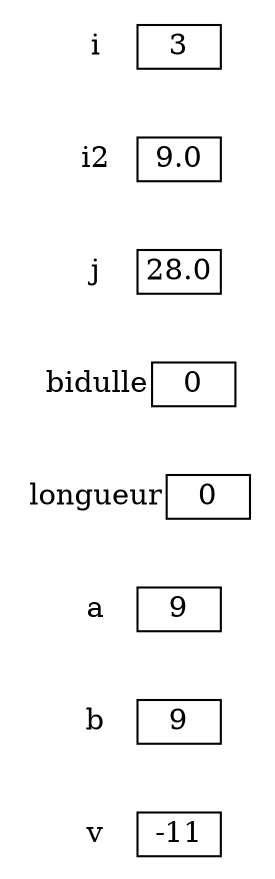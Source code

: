 
digraph {

	rankdir = LR;
	node[shape = none];
	edge[tailclip = false];

	/* Variable v */
	v [label=<<TABLE BORDER="0" CELLBORDER="0" CELLSPACING="0">
		<TR><TD WIDTH="40">v</TD><TD BORDER="1" WIDTH="40">-11</TD></TR>
	</TABLE>>]

	/* Variable b */
	b [label=<<TABLE BORDER="0" CELLBORDER="0" CELLSPACING="0">
		<TR><TD WIDTH="40">b</TD><TD BORDER="1" WIDTH="40">9</TD></TR>
	</TABLE>>]

	/* Variable a */
	a [label=<<TABLE BORDER="0" CELLBORDER="0" CELLSPACING="0">
		<TR><TD WIDTH="40">a</TD><TD BORDER="1" WIDTH="40">9</TD></TR>
	</TABLE>>]

	/* Variable longueur */
	longueur [label=<<TABLE BORDER="0" CELLBORDER="0" CELLSPACING="0">
		<TR><TD WIDTH="40">longueur</TD><TD BORDER="1" WIDTH="40">0</TD></TR>
	</TABLE>>]

	/* Variable bidulle */
	bidulle [label=<<TABLE BORDER="0" CELLBORDER="0" CELLSPACING="0">
		<TR><TD WIDTH="40">bidulle</TD><TD BORDER="1" WIDTH="40">0</TD></TR>
	</TABLE>>]

	/* Variable j */
	j [label=<<TABLE BORDER="0" CELLBORDER="0" CELLSPACING="0">
		<TR><TD WIDTH="40">j</TD><TD BORDER="1" WIDTH="40">28.0</TD></TR>
	</TABLE>>]

	/* Variable i2 */
	i2 [label=<<TABLE BORDER="0" CELLBORDER="0" CELLSPACING="0">
		<TR><TD WIDTH="40">i2</TD><TD BORDER="1" WIDTH="40">9.0</TD></TR>
	</TABLE>>]

	/* Variable i */
	i [label=<<TABLE BORDER="0" CELLBORDER="0" CELLSPACING="0">
		<TR><TD WIDTH="40">i</TD><TD BORDER="1" WIDTH="40">3</TD></TR>
	</TABLE>>]


	{ rank = same ;v;b;a;longueur;bidulle;j;i2;i }

}

